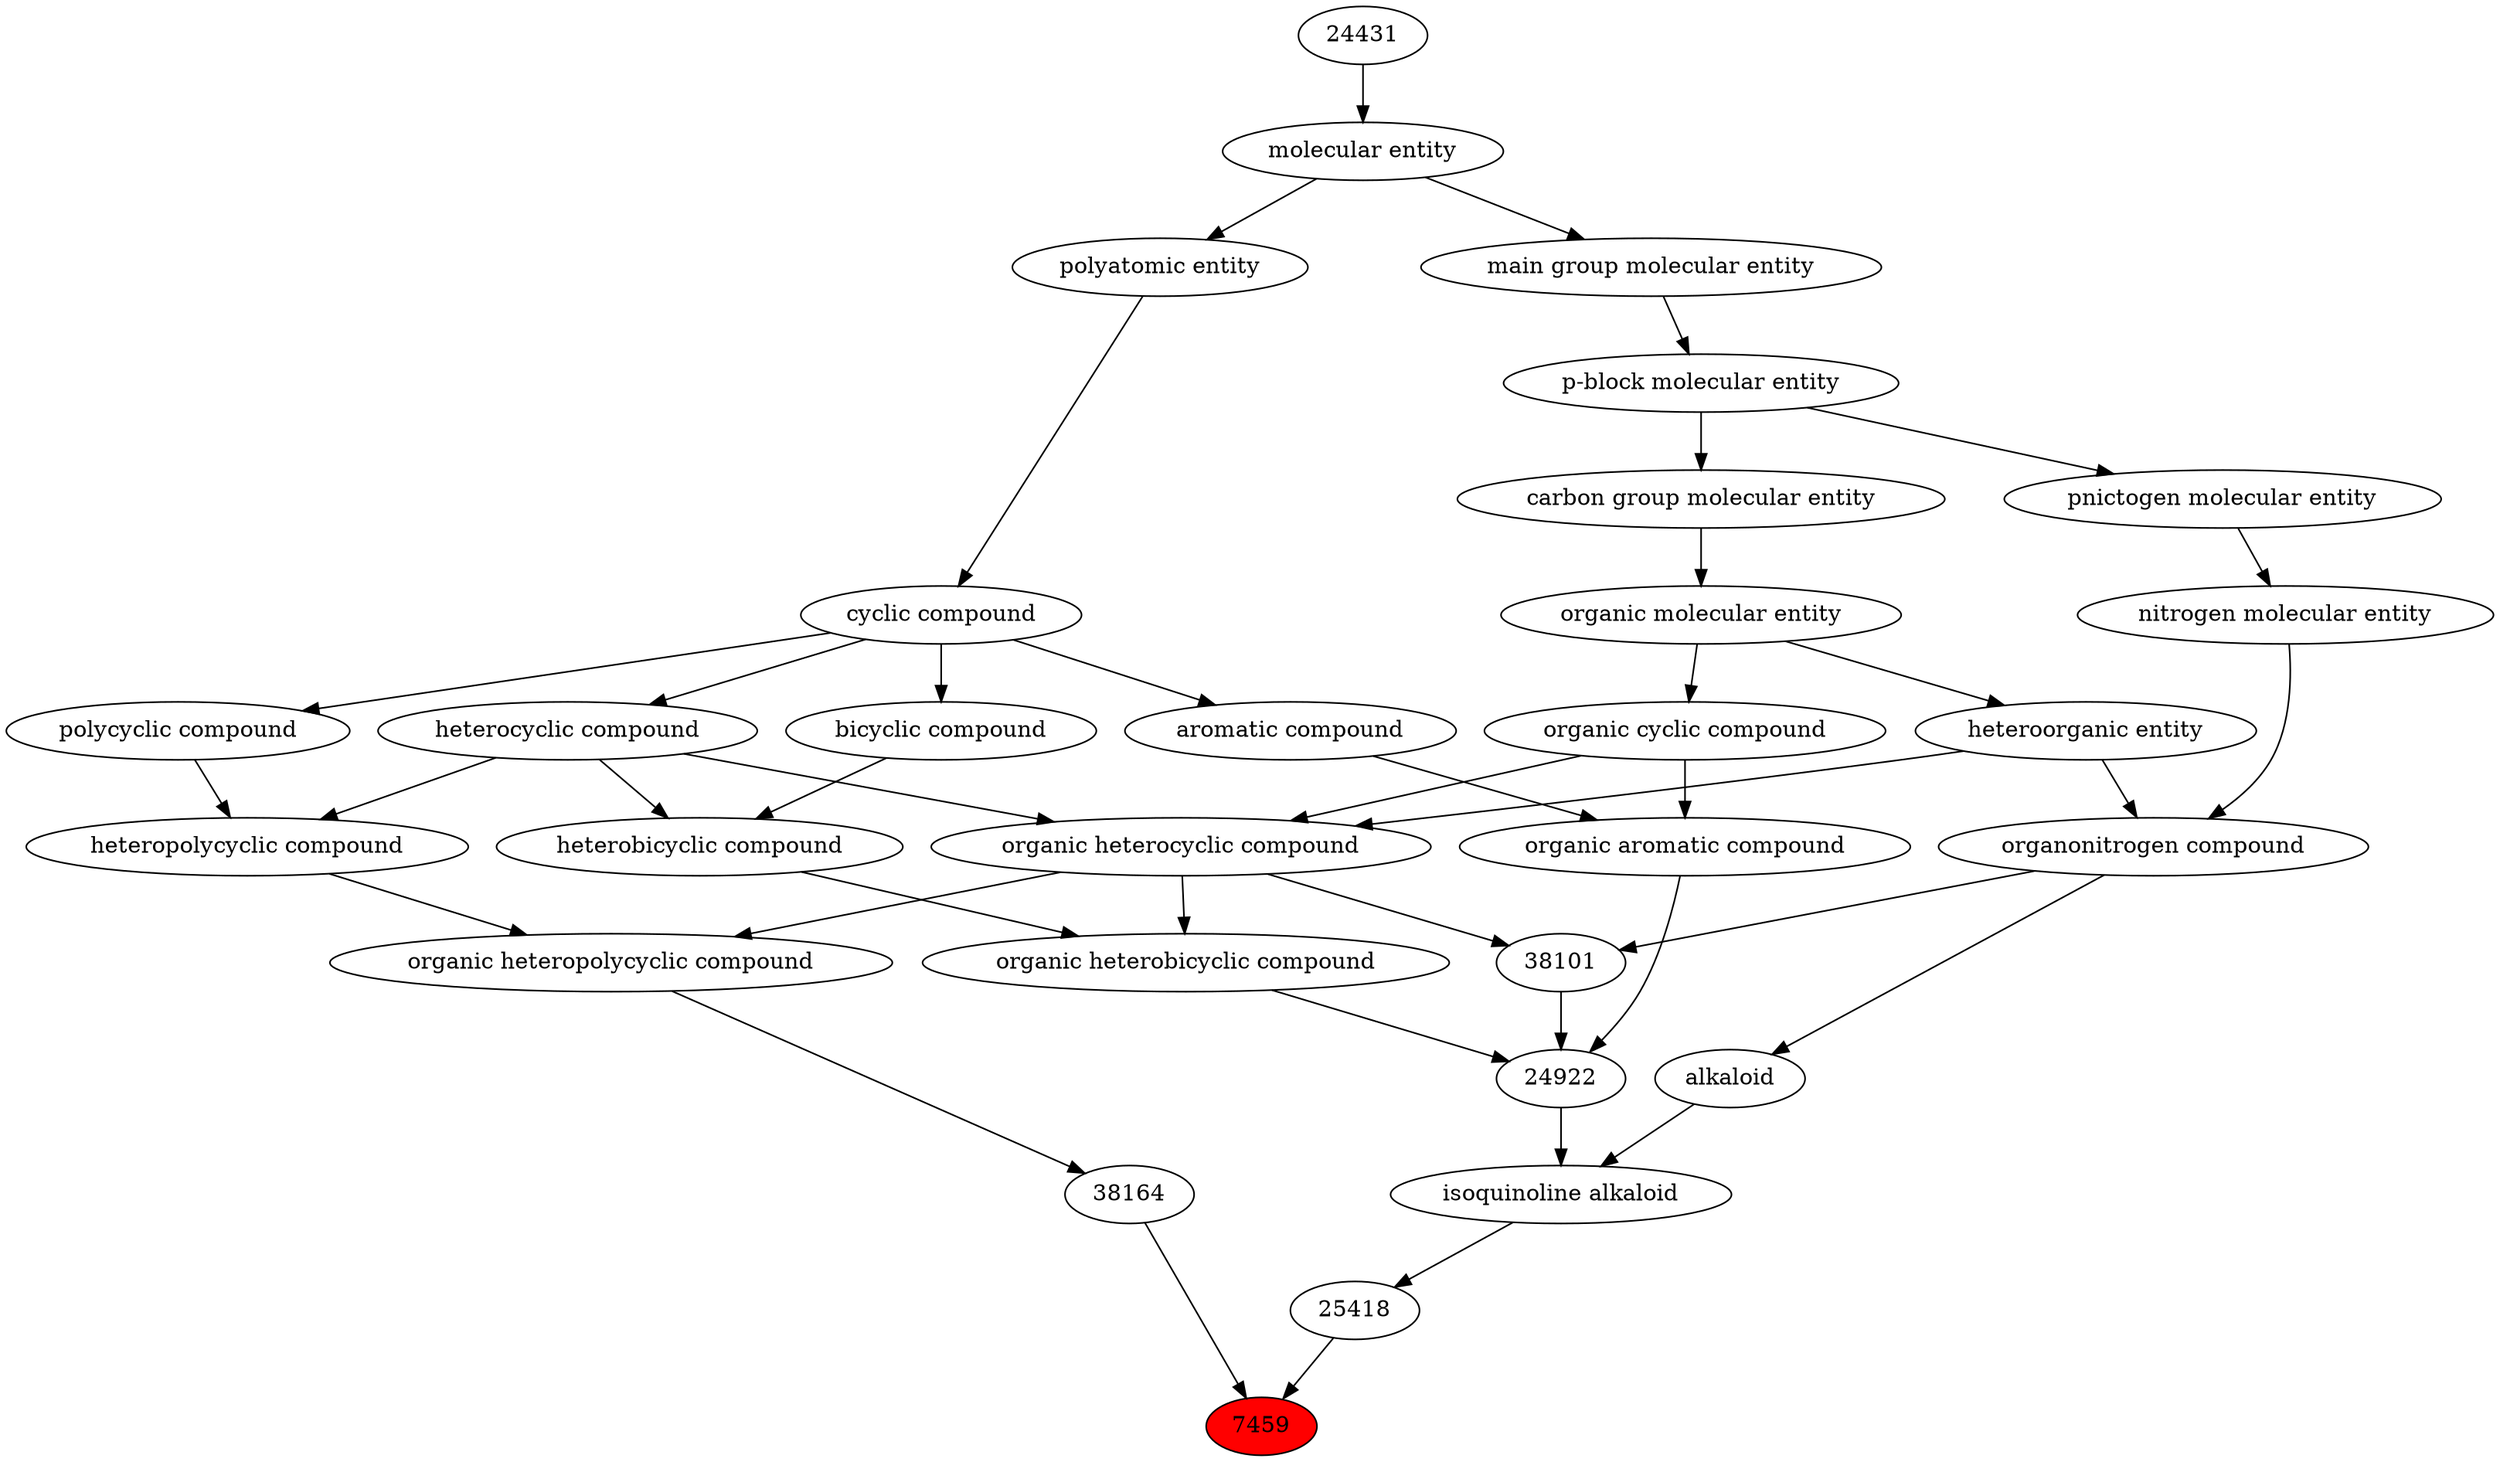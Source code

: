 digraph tree{ 
7459 [label="7459" fillcolor=red style=filled]
38164 -> 7459
25418 -> 7459
38164 [label="38164"]
38166 -> 38164
25418 [label="25418"]
24921 -> 25418
38166 [label="organic heteropolycyclic compound"]
24532 -> 38166
33671 -> 38166
24921 [label="isoquinoline alkaloid"]
24922 -> 24921
22315 -> 24921
24532 [label="organic heterocyclic compound"]
33285 -> 24532
33832 -> 24532
5686 -> 24532
33671 [label="heteropolycyclic compound"]
5686 -> 33671
33635 -> 33671
24922 [label="24922"]
38101 -> 24922
33659 -> 24922
27171 -> 24922
22315 [label="alkaloid"]
35352 -> 22315
33285 [label="heteroorganic entity"]
50860 -> 33285
33832 [label="organic cyclic compound"]
50860 -> 33832
5686 [label="heterocyclic compound"]
33595 -> 5686
33635 [label="polycyclic compound"]
33595 -> 33635
38101 [label="38101"]
24532 -> 38101
35352 -> 38101
33659 [label="organic aromatic compound"]
33832 -> 33659
33655 -> 33659
27171 [label="organic heterobicyclic compound"]
33672 -> 27171
24532 -> 27171
35352 [label="organonitrogen compound"]
51143 -> 35352
33285 -> 35352
50860 [label="organic molecular entity"]
33582 -> 50860
33595 [label="cyclic compound"]
36357 -> 33595
33655 [label="aromatic compound"]
33595 -> 33655
33672 [label="heterobicyclic compound"]
33636 -> 33672
5686 -> 33672
51143 [label="nitrogen molecular entity"]
33302 -> 51143
33582 [label="carbon group molecular entity"]
33675 -> 33582
36357 [label="polyatomic entity"]
23367 -> 36357
33636 [label="bicyclic compound"]
33595 -> 33636
33302 [label="pnictogen molecular entity"]
33675 -> 33302
33675 [label="p-block molecular entity"]
33579 -> 33675
23367 [label="molecular entity"]
24431 -> 23367
33579 [label="main group molecular entity"]
23367 -> 33579
24431 [label="24431"]
}
